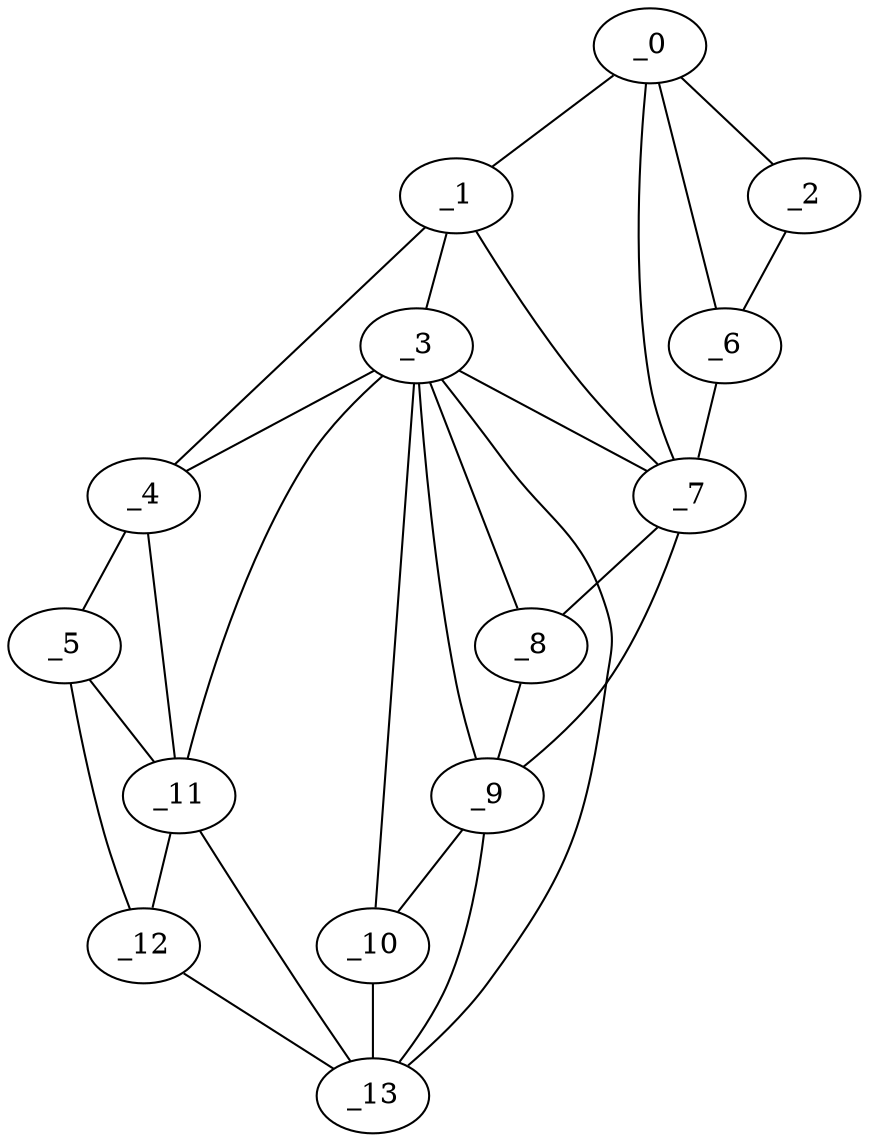 graph "obj64__275.gxl" {
	_0	 [x=43,
		y=23];
	_1	 [x=43,
		y=27];
	_0 -- _1	 [valence=1];
	_2	 [x=45,
		y=7];
	_0 -- _2	 [valence=1];
	_6	 [x=83,
		y=6];
	_0 -- _6	 [valence=2];
	_7	 [x=86,
		y=25];
	_0 -- _7	 [valence=1];
	_3	 [x=45,
		y=39];
	_1 -- _3	 [valence=1];
	_4	 [x=46,
		y=125];
	_1 -- _4	 [valence=1];
	_1 -- _7	 [valence=2];
	_2 -- _6	 [valence=1];
	_3 -- _4	 [valence=2];
	_3 -- _7	 [valence=2];
	_8	 [x=87,
		y=39];
	_3 -- _8	 [valence=2];
	_9	 [x=88,
		y=50];
	_3 -- _9	 [valence=1];
	_10	 [x=88,
		y=61];
	_3 -- _10	 [valence=2];
	_11	 [x=88,
		y=99];
	_3 -- _11	 [valence=2];
	_13	 [x=89,
		y=66];
	_3 -- _13	 [valence=2];
	_5	 [x=82,
		y=126];
	_4 -- _5	 [valence=1];
	_4 -- _11	 [valence=1];
	_5 -- _11	 [valence=2];
	_12	 [x=88,
		y=120];
	_5 -- _12	 [valence=1];
	_6 -- _7	 [valence=1];
	_7 -- _8	 [valence=1];
	_7 -- _9	 [valence=1];
	_8 -- _9	 [valence=2];
	_9 -- _10	 [valence=2];
	_9 -- _13	 [valence=1];
	_10 -- _13	 [valence=1];
	_11 -- _12	 [valence=2];
	_11 -- _13	 [valence=2];
	_12 -- _13	 [valence=1];
}
